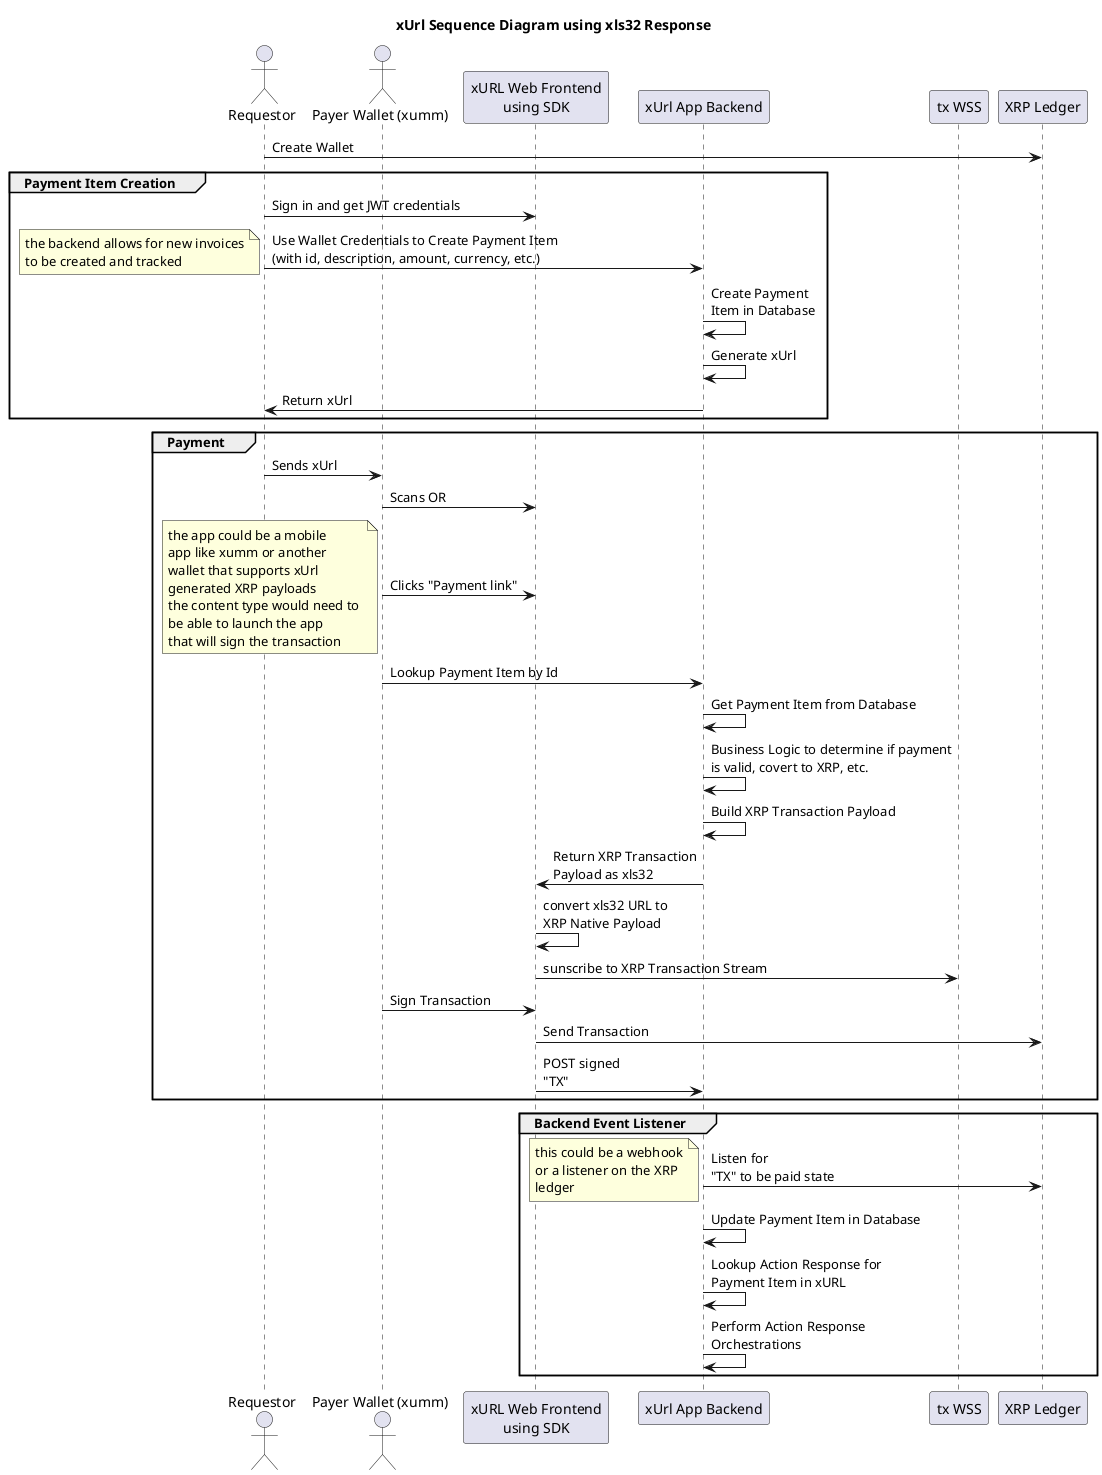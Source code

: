 @startuml xUrl_sequence

title xUrl Sequence Diagram using xls32 Response

actor Requestor as Requestor
actor "Payer Wallet (xumm)" as Payer
participant "xURL Web Frontend\nusing SDK" as xUrlApp
participant "xUrl App Backend" as xUrlBackend
participant "tx WSS" as txWS
participant "XRP Ledger" as xrpLedger


Requestor -> xrpLedger: Create Wallet

group Payment Item Creation
    Requestor -> xUrlApp: Sign in and get JWT credentials
    Requestor -> xUrlBackend: Use Wallet Credentials to Create Payment Item\n(with id, description, amount, currency, etc.)
    note left: the backend allows for new invoices\nto be created and tracked
    xUrlBackend -> xUrlBackend: Create Payment\nItem in Database
    xUrlBackend -> xUrlBackend: Generate xUrl
    xUrlBackend -> Requestor: Return xUrl
end

group Payment
Requestor -> "Payer": Sends xUrl
Payer -> xUrlApp: Scans OR
Payer -> xUrlApp: Clicks "Payment link"
note left: the app could be a mobile \napp like xumm or another \nwallet that supports xUrl \ngenerated XRP payloads \nthe content type would need to \nbe able to launch the app \nthat will sign the transaction
Payer-> xUrlBackend: Lookup Payment Item by Id
xUrlBackend -> xUrlBackend: Get Payment Item from Database
xUrlBackend -> xUrlBackend: Business Logic to determine if payment\nis valid, covert to XRP, etc.
xUrlBackend -> xUrlBackend: Build XRP Transaction Payload
xUrlBackend -> xUrlApp: Return XRP Transaction\nPayload as xls32
xUrlApp -> xUrlApp: convert xls32 URL to\nXRP Native Payload
xUrlApp -> txWS: sunscribe to XRP Transaction Stream
Payer -> xUrlApp: Sign Transaction
xUrlApp -> xrpLedger: Send Transaction
xUrlApp -> xUrlBackend: POST signed\n"TX"
end

group Backend Event Listener
xUrlBackend -> xrpLedger: Listen for\n"TX" to be paid state
note left: this could be a webhook\nor a listener on the XRP\nledger
xUrlBackend -> xUrlBackend: Update Payment Item in Database
xUrlBackend -> xUrlBackend: Lookup Action Response for\nPayment Item in xURL
xUrlBackend -> xUrlBackend: Perform Action Response \nOrchestrations
end


@enduml